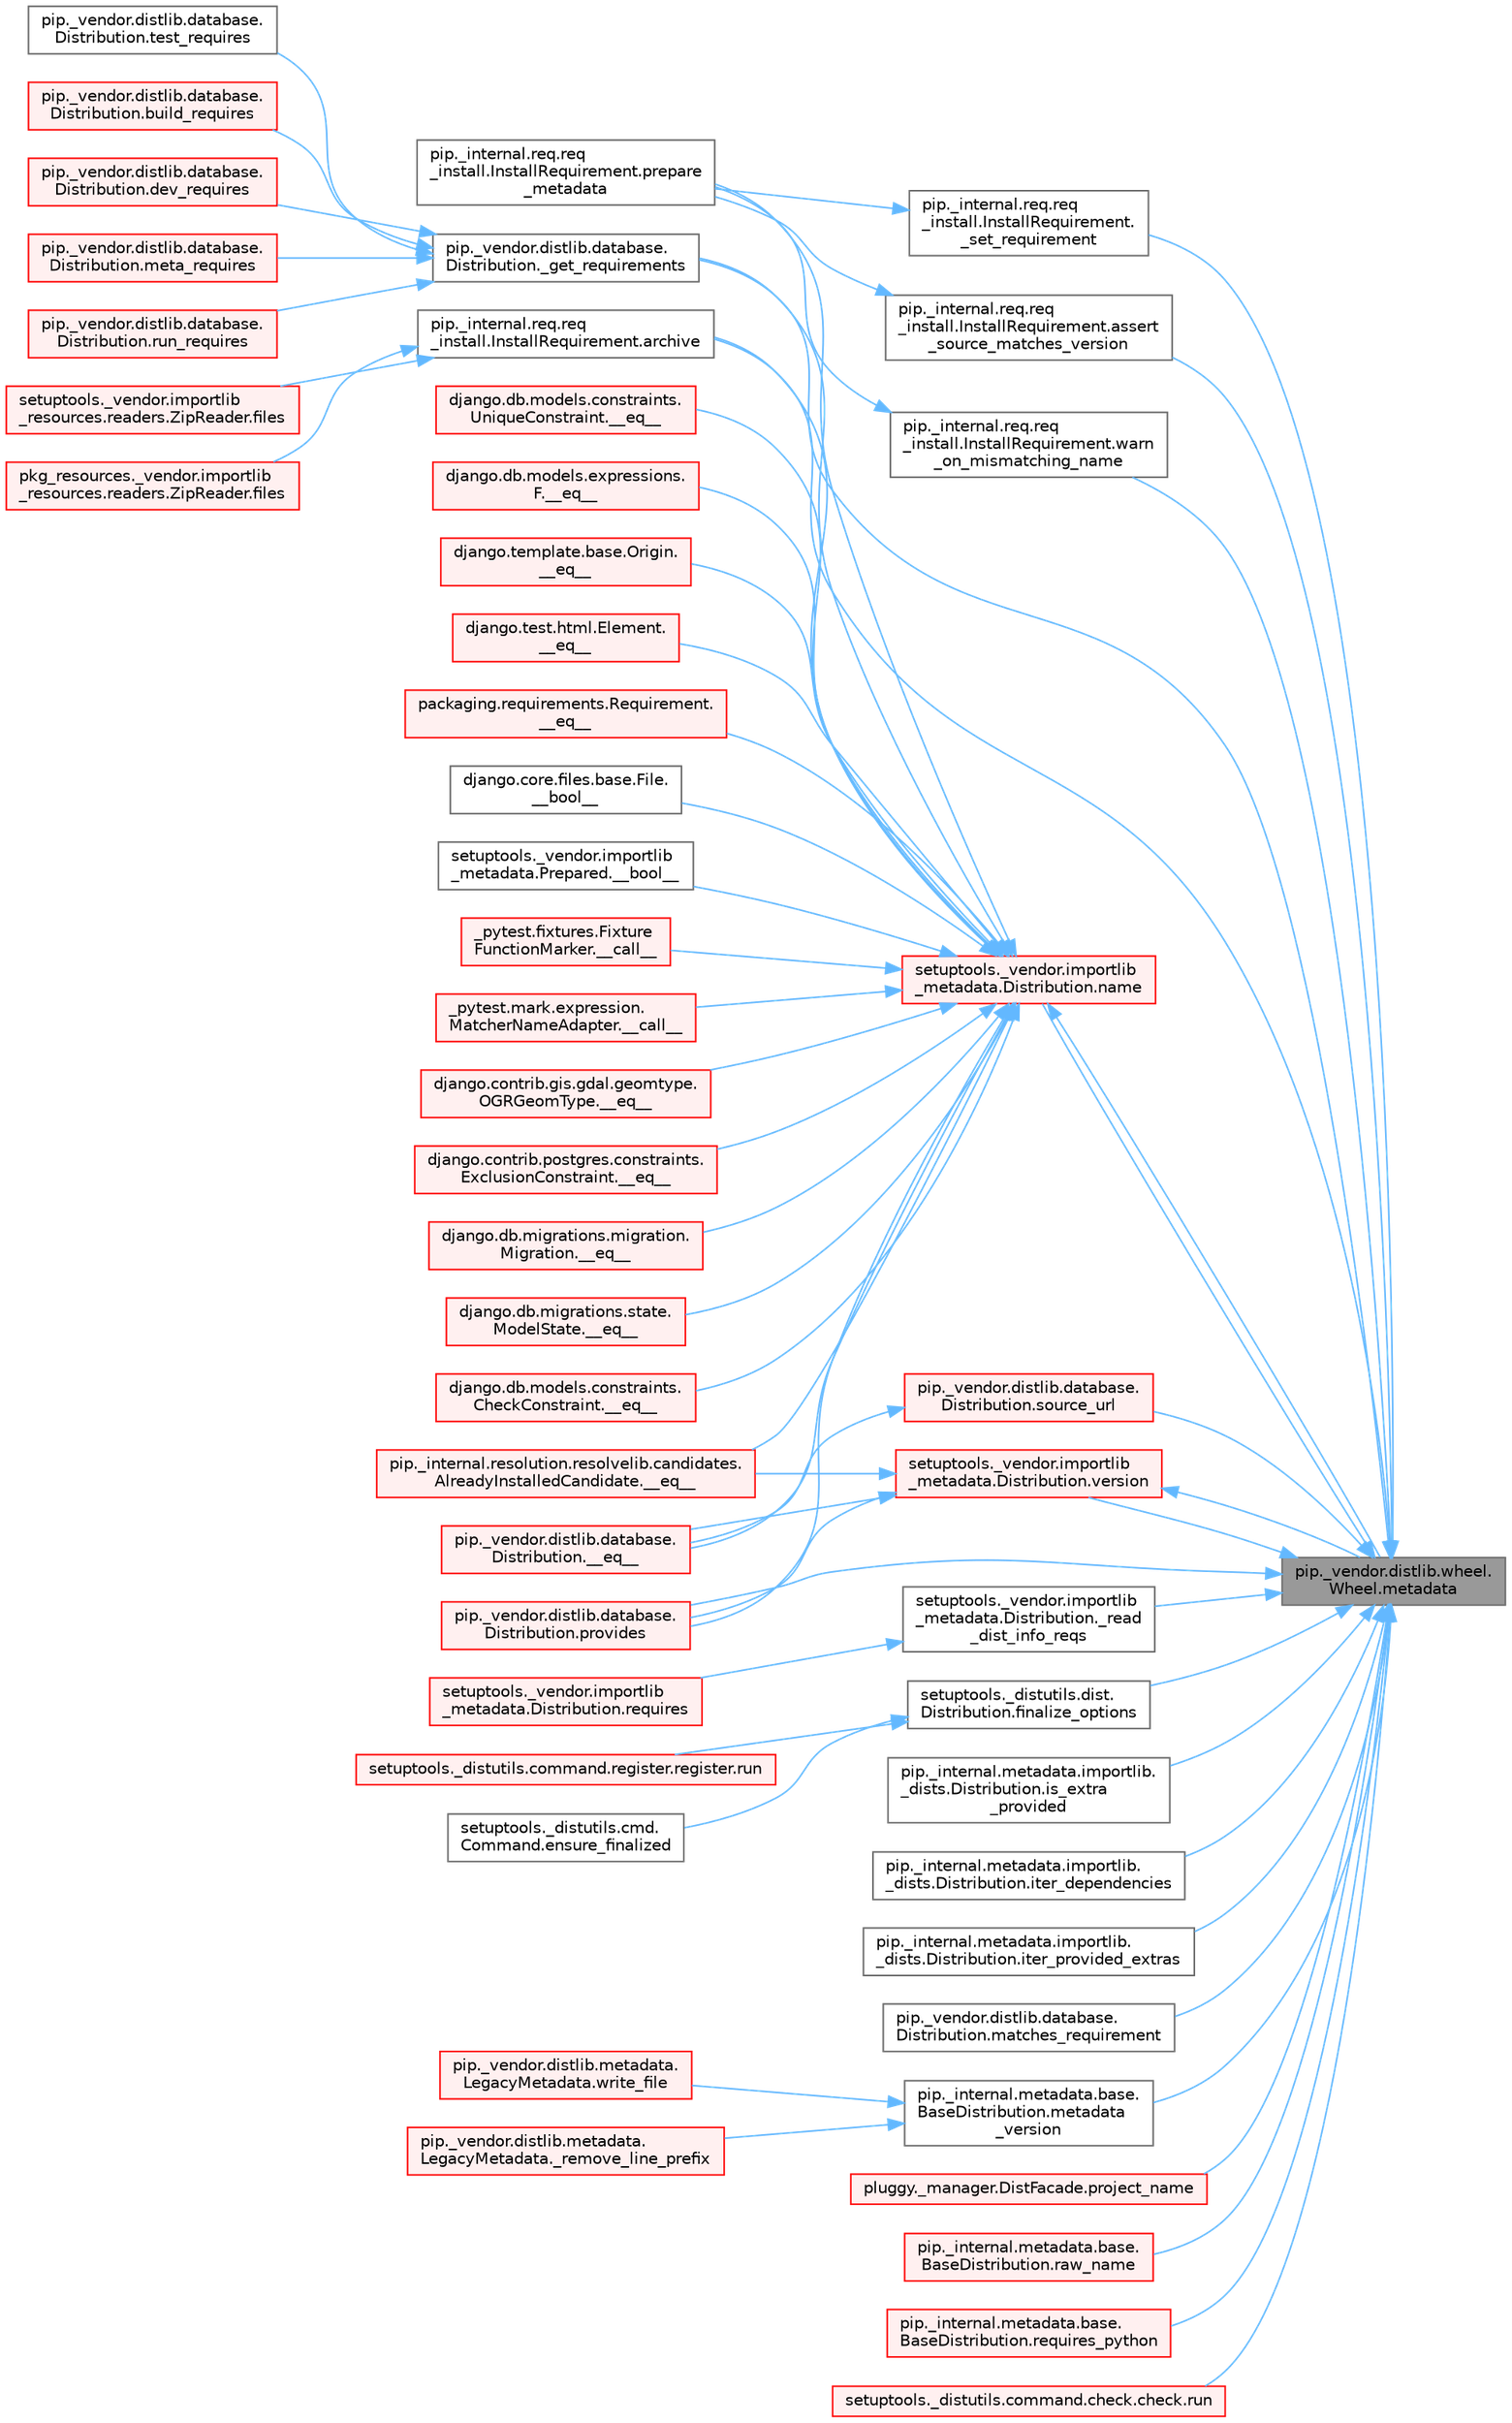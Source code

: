 digraph "pip._vendor.distlib.wheel.Wheel.metadata"
{
 // LATEX_PDF_SIZE
  bgcolor="transparent";
  edge [fontname=Helvetica,fontsize=10,labelfontname=Helvetica,labelfontsize=10];
  node [fontname=Helvetica,fontsize=10,shape=box,height=0.2,width=0.4];
  rankdir="RL";
  Node1 [id="Node000001",label="pip._vendor.distlib.wheel.\lWheel.metadata",height=0.2,width=0.4,color="gray40", fillcolor="grey60", style="filled", fontcolor="black",tooltip=" "];
  Node1 -> Node2 [id="edge1_Node000001_Node000002",dir="back",color="steelblue1",style="solid",tooltip=" "];
  Node2 [id="Node000002",label="pip._vendor.distlib.database.\lDistribution._get_requirements",height=0.2,width=0.4,color="grey40", fillcolor="white", style="filled",URL="$classpip_1_1__vendor_1_1distlib_1_1database_1_1_distribution.html#a0366f5504f1b878068ba103c3f1e2bdf",tooltip=" "];
  Node2 -> Node3 [id="edge2_Node000002_Node000003",dir="back",color="steelblue1",style="solid",tooltip=" "];
  Node3 [id="Node000003",label="pip._vendor.distlib.database.\lDistribution.build_requires",height=0.2,width=0.4,color="red", fillcolor="#FFF0F0", style="filled",URL="$classpip_1_1__vendor_1_1distlib_1_1database_1_1_distribution.html#a0fa5b454aacdaabee7a3642b14c5db2f",tooltip=" "];
  Node2 -> Node3174 [id="edge3_Node000002_Node003174",dir="back",color="steelblue1",style="solid",tooltip=" "];
  Node3174 [id="Node003174",label="pip._vendor.distlib.database.\lDistribution.dev_requires",height=0.2,width=0.4,color="red", fillcolor="#FFF0F0", style="filled",URL="$classpip_1_1__vendor_1_1distlib_1_1database_1_1_distribution.html#a664b1bf3c3e4f7fb27a54ac8edcf7503",tooltip=" "];
  Node2 -> Node3175 [id="edge4_Node000002_Node003175",dir="back",color="steelblue1",style="solid",tooltip=" "];
  Node3175 [id="Node003175",label="pip._vendor.distlib.database.\lDistribution.meta_requires",height=0.2,width=0.4,color="red", fillcolor="#FFF0F0", style="filled",URL="$classpip_1_1__vendor_1_1distlib_1_1database_1_1_distribution.html#a297eba59c66b79fbe9a10ec8e00f9c5a",tooltip=" "];
  Node2 -> Node3176 [id="edge5_Node000002_Node003176",dir="back",color="steelblue1",style="solid",tooltip=" "];
  Node3176 [id="Node003176",label="pip._vendor.distlib.database.\lDistribution.run_requires",height=0.2,width=0.4,color="red", fillcolor="#FFF0F0", style="filled",URL="$classpip_1_1__vendor_1_1distlib_1_1database_1_1_distribution.html#a8f8b4db7d35cf89375d53ea0a95e0449",tooltip=" "];
  Node2 -> Node3177 [id="edge6_Node000002_Node003177",dir="back",color="steelblue1",style="solid",tooltip=" "];
  Node3177 [id="Node003177",label="pip._vendor.distlib.database.\lDistribution.test_requires",height=0.2,width=0.4,color="grey40", fillcolor="white", style="filled",URL="$classpip_1_1__vendor_1_1distlib_1_1database_1_1_distribution.html#a114803e370e5ac351b8e110ef7574a5b",tooltip=" "];
  Node1 -> Node806 [id="edge7_Node000001_Node000806",dir="back",color="steelblue1",style="solid",tooltip=" "];
  Node806 [id="Node000806",label="setuptools._vendor.importlib\l_metadata.Distribution._read\l_dist_info_reqs",height=0.2,width=0.4,color="grey40", fillcolor="white", style="filled",URL="$classsetuptools_1_1__vendor_1_1importlib__metadata_1_1_distribution.html#a52c9d55ae87f048965928ec1bfe237c7",tooltip=" "];
  Node806 -> Node807 [id="edge8_Node000806_Node000807",dir="back",color="steelblue1",style="solid",tooltip=" "];
  Node807 [id="Node000807",label="setuptools._vendor.importlib\l_metadata.Distribution.requires",height=0.2,width=0.4,color="red", fillcolor="#FFF0F0", style="filled",URL="$classsetuptools_1_1__vendor_1_1importlib__metadata_1_1_distribution.html#ac025c2f6e021e16581119b61de809a95",tooltip=" "];
  Node1 -> Node812 [id="edge9_Node000001_Node000812",dir="back",color="steelblue1",style="solid",tooltip=" "];
  Node812 [id="Node000812",label="pip._internal.req.req\l_install.InstallRequirement.\l_set_requirement",height=0.2,width=0.4,color="grey40", fillcolor="white", style="filled",URL="$classpip_1_1__internal_1_1req_1_1req__install_1_1_install_requirement.html#a116c0d970e435f16d15928a6caf8aaf3",tooltip=" "];
  Node812 -> Node813 [id="edge10_Node000812_Node000813",dir="back",color="steelblue1",style="solid",tooltip=" "];
  Node813 [id="Node000813",label="pip._internal.req.req\l_install.InstallRequirement.prepare\l_metadata",height=0.2,width=0.4,color="grey40", fillcolor="white", style="filled",URL="$classpip_1_1__internal_1_1req_1_1req__install_1_1_install_requirement.html#a0cddcae8523c5e6a484f0213c09caea8",tooltip=" "];
  Node1 -> Node814 [id="edge11_Node000001_Node000814",dir="back",color="steelblue1",style="solid",tooltip=" "];
  Node814 [id="Node000814",label="pip._internal.req.req\l_install.InstallRequirement.archive",height=0.2,width=0.4,color="grey40", fillcolor="white", style="filled",URL="$classpip_1_1__internal_1_1req_1_1req__install_1_1_install_requirement.html#aef2764402e45a5e5555e22d5965f1350",tooltip=" "];
  Node814 -> Node815 [id="edge12_Node000814_Node000815",dir="back",color="steelblue1",style="solid",tooltip=" "];
  Node815 [id="Node000815",label="pkg_resources._vendor.importlib\l_resources.readers.ZipReader.files",height=0.2,width=0.4,color="red", fillcolor="#FFF0F0", style="filled",URL="$classpkg__resources_1_1__vendor_1_1importlib__resources_1_1readers_1_1_zip_reader.html#a7d9335bea71d3023a14cdc45ca26157d",tooltip=" "];
  Node814 -> Node2847 [id="edge13_Node000814_Node002847",dir="back",color="steelblue1",style="solid",tooltip=" "];
  Node2847 [id="Node002847",label="setuptools._vendor.importlib\l_resources.readers.ZipReader.files",height=0.2,width=0.4,color="red", fillcolor="#FFF0F0", style="filled",URL="$classsetuptools_1_1__vendor_1_1importlib__resources_1_1readers_1_1_zip_reader.html#ac310114936b6978f32944f3845ee32ed",tooltip=" "];
  Node1 -> Node1092 [id="edge14_Node000001_Node001092",dir="back",color="steelblue1",style="solid",tooltip=" "];
  Node1092 [id="Node001092",label="pip._internal.req.req\l_install.InstallRequirement.assert\l_source_matches_version",height=0.2,width=0.4,color="grey40", fillcolor="white", style="filled",URL="$classpip_1_1__internal_1_1req_1_1req__install_1_1_install_requirement.html#ab9a997e64cd50a33caf4722295a9cbf3",tooltip=" "];
  Node1092 -> Node813 [id="edge15_Node001092_Node000813",dir="back",color="steelblue1",style="solid",tooltip=" "];
  Node1 -> Node1093 [id="edge16_Node000001_Node001093",dir="back",color="steelblue1",style="solid",tooltip=" "];
  Node1093 [id="Node001093",label="setuptools._distutils.dist.\lDistribution.finalize_options",height=0.2,width=0.4,color="grey40", fillcolor="white", style="filled",URL="$classsetuptools_1_1__distutils_1_1dist_1_1_distribution.html#a907177e8ce492338e65227e2389f3f24",tooltip=" "];
  Node1093 -> Node215 [id="edge17_Node001093_Node000215",dir="back",color="steelblue1",style="solid",tooltip=" "];
  Node215 [id="Node000215",label="setuptools._distutils.cmd.\lCommand.ensure_finalized",height=0.2,width=0.4,color="grey40", fillcolor="white", style="filled",URL="$classsetuptools_1_1__distutils_1_1cmd_1_1_command.html#a3d586ca13afbfed87a11872fd15515ab",tooltip=" "];
  Node1093 -> Node216 [id="edge18_Node001093_Node000216",dir="back",color="steelblue1",style="solid",tooltip=" "];
  Node216 [id="Node000216",label="setuptools._distutils.command.register.register.run",height=0.2,width=0.4,color="red", fillcolor="#FFF0F0", style="filled",URL="$classsetuptools_1_1__distutils_1_1command_1_1register_1_1register.html#a2c04b126757f477c907033d7f3d0e169",tooltip=" "];
  Node1 -> Node1094 [id="edge19_Node000001_Node001094",dir="back",color="steelblue1",style="solid",tooltip=" "];
  Node1094 [id="Node001094",label="pip._internal.metadata.importlib.\l_dists.Distribution.is_extra\l_provided",height=0.2,width=0.4,color="grey40", fillcolor="white", style="filled",URL="$classpip_1_1__internal_1_1metadata_1_1importlib_1_1__dists_1_1_distribution.html#ad175adf2a313d78887f07d63ed315713",tooltip=" "];
  Node1 -> Node1095 [id="edge20_Node000001_Node001095",dir="back",color="steelblue1",style="solid",tooltip=" "];
  Node1095 [id="Node001095",label="pip._internal.metadata.importlib.\l_dists.Distribution.iter_dependencies",height=0.2,width=0.4,color="grey40", fillcolor="white", style="filled",URL="$classpip_1_1__internal_1_1metadata_1_1importlib_1_1__dists_1_1_distribution.html#a10f0e8f6c05f4c2a3f1f205236e56ae6",tooltip=" "];
  Node1 -> Node1096 [id="edge21_Node000001_Node001096",dir="back",color="steelblue1",style="solid",tooltip=" "];
  Node1096 [id="Node001096",label="pip._internal.metadata.importlib.\l_dists.Distribution.iter_provided_extras",height=0.2,width=0.4,color="grey40", fillcolor="white", style="filled",URL="$classpip_1_1__internal_1_1metadata_1_1importlib_1_1__dists_1_1_distribution.html#a15fa99ddf602c815de8353cc5457d53e",tooltip=" "];
  Node1 -> Node1097 [id="edge22_Node000001_Node001097",dir="back",color="steelblue1",style="solid",tooltip=" "];
  Node1097 [id="Node001097",label="pip._vendor.distlib.database.\lDistribution.matches_requirement",height=0.2,width=0.4,color="grey40", fillcolor="white", style="filled",URL="$classpip_1_1__vendor_1_1distlib_1_1database_1_1_distribution.html#a5c454c24d6a128d42a86aa3ee9fc3bf7",tooltip=" "];
  Node1 -> Node1098 [id="edge23_Node000001_Node001098",dir="back",color="steelblue1",style="solid",tooltip=" "];
  Node1098 [id="Node001098",label="pip._internal.metadata.base.\lBaseDistribution.metadata\l_version",height=0.2,width=0.4,color="grey40", fillcolor="white", style="filled",URL="$classpip_1_1__internal_1_1metadata_1_1base_1_1_base_distribution.html#a231e3a1e8c609944f6122c32579a8230",tooltip=" "];
  Node1098 -> Node1099 [id="edge24_Node001098_Node001099",dir="back",color="steelblue1",style="solid",tooltip=" "];
  Node1099 [id="Node001099",label="pip._vendor.distlib.metadata.\lLegacyMetadata._remove_line_prefix",height=0.2,width=0.4,color="red", fillcolor="#FFF0F0", style="filled",URL="$classpip_1_1__vendor_1_1distlib_1_1metadata_1_1_legacy_metadata.html#a7a28af4b13d7028131bd93ffaae38c86",tooltip=" "];
  Node1098 -> Node1103 [id="edge25_Node001098_Node001103",dir="back",color="steelblue1",style="solid",tooltip=" "];
  Node1103 [id="Node001103",label="pip._vendor.distlib.metadata.\lLegacyMetadata.write_file",height=0.2,width=0.4,color="red", fillcolor="#FFF0F0", style="filled",URL="$classpip_1_1__vendor_1_1distlib_1_1metadata_1_1_legacy_metadata.html#a4b0b012bbb45bf51d369c39eeb3c734f",tooltip=" "];
  Node1 -> Node1104 [id="edge26_Node000001_Node001104",dir="back",color="steelblue1",style="solid",tooltip=" "];
  Node1104 [id="Node001104",label="setuptools._vendor.importlib\l_metadata.Distribution.name",height=0.2,width=0.4,color="red", fillcolor="#FFF0F0", style="filled",URL="$classsetuptools_1_1__vendor_1_1importlib__metadata_1_1_distribution.html#a551b88da93b645681e12e5ed3d0019b4",tooltip=" "];
  Node1104 -> Node499 [id="edge27_Node001104_Node000499",dir="back",color="steelblue1",style="solid",tooltip=" "];
  Node499 [id="Node000499",label="django.core.files.base.File.\l__bool__",height=0.2,width=0.4,color="grey40", fillcolor="white", style="filled",URL="$classdjango_1_1core_1_1files_1_1base_1_1_file.html#adf07dd46020c7160b2257d9e3da4bc43",tooltip=" "];
  Node1104 -> Node500 [id="edge28_Node001104_Node000500",dir="back",color="steelblue1",style="solid",tooltip=" "];
  Node500 [id="Node000500",label="setuptools._vendor.importlib\l_metadata.Prepared.__bool__",height=0.2,width=0.4,color="grey40", fillcolor="white", style="filled",URL="$classsetuptools_1_1__vendor_1_1importlib__metadata_1_1_prepared.html#a0395661b38fe11742f24c0482962b913",tooltip=" "];
  Node1104 -> Node501 [id="edge29_Node001104_Node000501",dir="back",color="steelblue1",style="solid",tooltip=" "];
  Node501 [id="Node000501",label="_pytest.fixtures.Fixture\lFunctionMarker.__call__",height=0.2,width=0.4,color="red", fillcolor="#FFF0F0", style="filled",URL="$class__pytest_1_1fixtures_1_1_fixture_function_marker.html#acc9c789cb8d19388b24d740159ba305d",tooltip=" "];
  Node1104 -> Node502 [id="edge30_Node001104_Node000502",dir="back",color="steelblue1",style="solid",tooltip=" "];
  Node502 [id="Node000502",label="_pytest.mark.expression.\lMatcherNameAdapter.__call__",height=0.2,width=0.4,color="red", fillcolor="#FFF0F0", style="filled",URL="$class__pytest_1_1mark_1_1expression_1_1_matcher_name_adapter.html#a7ecd7564e2e67d5ac026d25db1466389",tooltip=" "];
  Node1104 -> Node503 [id="edge31_Node001104_Node000503",dir="back",color="steelblue1",style="solid",tooltip=" "];
  Node503 [id="Node000503",label="django.contrib.gis.gdal.geomtype.\lOGRGeomType.__eq__",height=0.2,width=0.4,color="red", fillcolor="#FFF0F0", style="filled",URL="$classdjango_1_1contrib_1_1gis_1_1gdal_1_1geomtype_1_1_o_g_r_geom_type.html#a878253f899634c312b64add448108474",tooltip=" "];
  Node1104 -> Node384 [id="edge32_Node001104_Node000384",dir="back",color="steelblue1",style="solid",tooltip=" "];
  Node384 [id="Node000384",label="django.contrib.postgres.constraints.\lExclusionConstraint.__eq__",height=0.2,width=0.4,color="red", fillcolor="#FFF0F0", style="filled",URL="$classdjango_1_1contrib_1_1postgres_1_1constraints_1_1_exclusion_constraint.html#af496d048323e51177e1239475f9fe47c",tooltip=" "];
  Node1104 -> Node504 [id="edge33_Node001104_Node000504",dir="back",color="steelblue1",style="solid",tooltip=" "];
  Node504 [id="Node000504",label="django.db.migrations.migration.\lMigration.__eq__",height=0.2,width=0.4,color="red", fillcolor="#FFF0F0", style="filled",URL="$classdjango_1_1db_1_1migrations_1_1migration_1_1_migration.html#a0234090d18f01ee0a7a23b98a036ac79",tooltip=" "];
  Node1104 -> Node505 [id="edge34_Node001104_Node000505",dir="back",color="steelblue1",style="solid",tooltip=" "];
  Node505 [id="Node000505",label="django.db.migrations.state.\lModelState.__eq__",height=0.2,width=0.4,color="red", fillcolor="#FFF0F0", style="filled",URL="$classdjango_1_1db_1_1migrations_1_1state_1_1_model_state.html#ae338faa36574cfa53f86dac5ac80176d",tooltip=" "];
  Node1104 -> Node506 [id="edge35_Node001104_Node000506",dir="back",color="steelblue1",style="solid",tooltip=" "];
  Node506 [id="Node000506",label="django.db.models.constraints.\lCheckConstraint.__eq__",height=0.2,width=0.4,color="red", fillcolor="#FFF0F0", style="filled",URL="$classdjango_1_1db_1_1models_1_1constraints_1_1_check_constraint.html#a55875a553e53009967129f8b8a269475",tooltip=" "];
  Node1104 -> Node385 [id="edge36_Node001104_Node000385",dir="back",color="steelblue1",style="solid",tooltip=" "];
  Node385 [id="Node000385",label="django.db.models.constraints.\lUniqueConstraint.__eq__",height=0.2,width=0.4,color="red", fillcolor="#FFF0F0", style="filled",URL="$classdjango_1_1db_1_1models_1_1constraints_1_1_unique_constraint.html#a1a877e5c6def4673a480b3fd44e3ad19",tooltip=" "];
  Node1104 -> Node507 [id="edge37_Node001104_Node000507",dir="back",color="steelblue1",style="solid",tooltip=" "];
  Node507 [id="Node000507",label="django.db.models.expressions.\lF.__eq__",height=0.2,width=0.4,color="red", fillcolor="#FFF0F0", style="filled",URL="$classdjango_1_1db_1_1models_1_1expressions_1_1_f.html#ae5a4762383529ca2924f76683eede0d2",tooltip=" "];
  Node1104 -> Node508 [id="edge38_Node001104_Node000508",dir="back",color="steelblue1",style="solid",tooltip=" "];
  Node508 [id="Node000508",label="django.template.base.Origin.\l__eq__",height=0.2,width=0.4,color="red", fillcolor="#FFF0F0", style="filled",URL="$classdjango_1_1template_1_1base_1_1_origin.html#aceaf6f15e79a904eef75db1caa454d5c",tooltip=" "];
  Node1104 -> Node509 [id="edge39_Node001104_Node000509",dir="back",color="steelblue1",style="solid",tooltip=" "];
  Node509 [id="Node000509",label="django.test.html.Element.\l__eq__",height=0.2,width=0.4,color="red", fillcolor="#FFF0F0", style="filled",URL="$classdjango_1_1test_1_1html_1_1_element.html#a287e83f2ae4a6f13b9e00d7b70ee5d47",tooltip=" "];
  Node1104 -> Node510 [id="edge40_Node001104_Node000510",dir="back",color="steelblue1",style="solid",tooltip=" "];
  Node510 [id="Node000510",label="packaging.requirements.Requirement.\l__eq__",height=0.2,width=0.4,color="red", fillcolor="#FFF0F0", style="filled",URL="$classpackaging_1_1requirements_1_1_requirement.html#ae285c586a0e8b9e700b0f5f25e2c2671",tooltip=" "];
  Node1104 -> Node511 [id="edge41_Node001104_Node000511",dir="back",color="steelblue1",style="solid",tooltip=" "];
  Node511 [id="Node000511",label="pip._internal.resolution.resolvelib.candidates.\lAlreadyInstalledCandidate.__eq__",height=0.2,width=0.4,color="red", fillcolor="#FFF0F0", style="filled",URL="$classpip_1_1__internal_1_1resolution_1_1resolvelib_1_1candidates_1_1_already_installed_candidate.html#a94393be14236fb68b64ac2b9f1e89d53",tooltip=" "];
  Node1104 -> Node512 [id="edge42_Node001104_Node000512",dir="back",color="steelblue1",style="solid",tooltip=" "];
  Node512 [id="Node000512",label="pip._vendor.distlib.database.\lDistribution.__eq__",height=0.2,width=0.4,color="red", fillcolor="#FFF0F0", style="filled",URL="$classpip_1_1__vendor_1_1distlib_1_1database_1_1_distribution.html#aba7030b239fad6f8faac6fcb9bec27c2",tooltip=" "];
  Node1104 -> Node2 [id="edge43_Node001104_Node000002",dir="back",color="steelblue1",style="solid",tooltip=" "];
  Node1104 -> Node814 [id="edge44_Node001104_Node000814",dir="back",color="steelblue1",style="solid",tooltip=" "];
  Node1104 -> Node1 [id="edge45_Node001104_Node000001",dir="back",color="steelblue1",style="solid",tooltip=" "];
  Node1104 -> Node813 [id="edge46_Node001104_Node000813",dir="back",color="steelblue1",style="solid",tooltip=" "];
  Node1104 -> Node2344 [id="edge47_Node001104_Node002344",dir="back",color="steelblue1",style="solid",tooltip=" "];
  Node2344 [id="Node002344",label="pip._vendor.distlib.database.\lDistribution.provides",height=0.2,width=0.4,color="red", fillcolor="#FFF0F0", style="filled",URL="$classpip_1_1__vendor_1_1distlib_1_1database_1_1_distribution.html#a4de0a18091046a76d9f6e2c424a50f7a",tooltip=" "];
  Node1 -> Node2690 [id="edge48_Node000001_Node002690",dir="back",color="steelblue1",style="solid",tooltip=" "];
  Node2690 [id="Node002690",label="pluggy._manager.DistFacade.project_name",height=0.2,width=0.4,color="red", fillcolor="#FFF0F0", style="filled",URL="$classpluggy_1_1__manager_1_1_dist_facade.html#a0c6a7601612999d7e2f7045dc9b31993",tooltip=" "];
  Node1 -> Node2344 [id="edge49_Node000001_Node002344",dir="back",color="steelblue1",style="solid",tooltip=" "];
  Node1 -> Node2703 [id="edge50_Node000001_Node002703",dir="back",color="steelblue1",style="solid",tooltip=" "];
  Node2703 [id="Node002703",label="pip._internal.metadata.base.\lBaseDistribution.raw_name",height=0.2,width=0.4,color="red", fillcolor="#FFF0F0", style="filled",URL="$classpip_1_1__internal_1_1metadata_1_1base_1_1_base_distribution.html#a99e5dbebc5edb6f25ac7f45d435e2051",tooltip=" "];
  Node1 -> Node2724 [id="edge51_Node000001_Node002724",dir="back",color="steelblue1",style="solid",tooltip=" "];
  Node2724 [id="Node002724",label="pip._internal.metadata.base.\lBaseDistribution.requires_python",height=0.2,width=0.4,color="red", fillcolor="#FFF0F0", style="filled",URL="$classpip_1_1__internal_1_1metadata_1_1base_1_1_base_distribution.html#ad334a17a1fb4732e5686a00af92d32be",tooltip=" "];
  Node1 -> Node1639 [id="edge52_Node000001_Node001639",dir="back",color="steelblue1",style="solid",tooltip=" "];
  Node1639 [id="Node001639",label="setuptools._distutils.command.check.check.run",height=0.2,width=0.4,color="red", fillcolor="#FFF0F0", style="filled",URL="$classsetuptools_1_1__distutils_1_1command_1_1check_1_1check.html#a1ce0d2e58cedbd704c27a4fb830571d2",tooltip=" "];
  Node1 -> Node2726 [id="edge53_Node000001_Node002726",dir="back",color="steelblue1",style="solid",tooltip=" "];
  Node2726 [id="Node002726",label="pip._vendor.distlib.database.\lDistribution.source_url",height=0.2,width=0.4,color="red", fillcolor="#FFF0F0", style="filled",URL="$classpip_1_1__vendor_1_1distlib_1_1database_1_1_distribution.html#abba9335a26f150b4c845c9c8a474879c",tooltip=" "];
  Node2726 -> Node512 [id="edge54_Node002726_Node000512",dir="back",color="steelblue1",style="solid",tooltip=" "];
  Node1 -> Node2727 [id="edge55_Node000001_Node002727",dir="back",color="steelblue1",style="solid",tooltip=" "];
  Node2727 [id="Node002727",label="setuptools._vendor.importlib\l_metadata.Distribution.version",height=0.2,width=0.4,color="red", fillcolor="#FFF0F0", style="filled",URL="$classsetuptools_1_1__vendor_1_1importlib__metadata_1_1_distribution.html#a7c335c158718e634680c2c3ca271962e",tooltip=" "];
  Node2727 -> Node511 [id="edge56_Node002727_Node000511",dir="back",color="steelblue1",style="solid",tooltip=" "];
  Node2727 -> Node512 [id="edge57_Node002727_Node000512",dir="back",color="steelblue1",style="solid",tooltip=" "];
  Node2727 -> Node1 [id="edge58_Node002727_Node000001",dir="back",color="steelblue1",style="solid",tooltip=" "];
  Node2727 -> Node2344 [id="edge59_Node002727_Node002344",dir="back",color="steelblue1",style="solid",tooltip=" "];
  Node1 -> Node2841 [id="edge60_Node000001_Node002841",dir="back",color="steelblue1",style="solid",tooltip=" "];
  Node2841 [id="Node002841",label="pip._internal.req.req\l_install.InstallRequirement.warn\l_on_mismatching_name",height=0.2,width=0.4,color="grey40", fillcolor="white", style="filled",URL="$classpip_1_1__internal_1_1req_1_1req__install_1_1_install_requirement.html#a01d1156c435f26a28b01b741bce7ef08",tooltip=" "];
  Node2841 -> Node813 [id="edge61_Node002841_Node000813",dir="back",color="steelblue1",style="solid",tooltip=" "];
}
